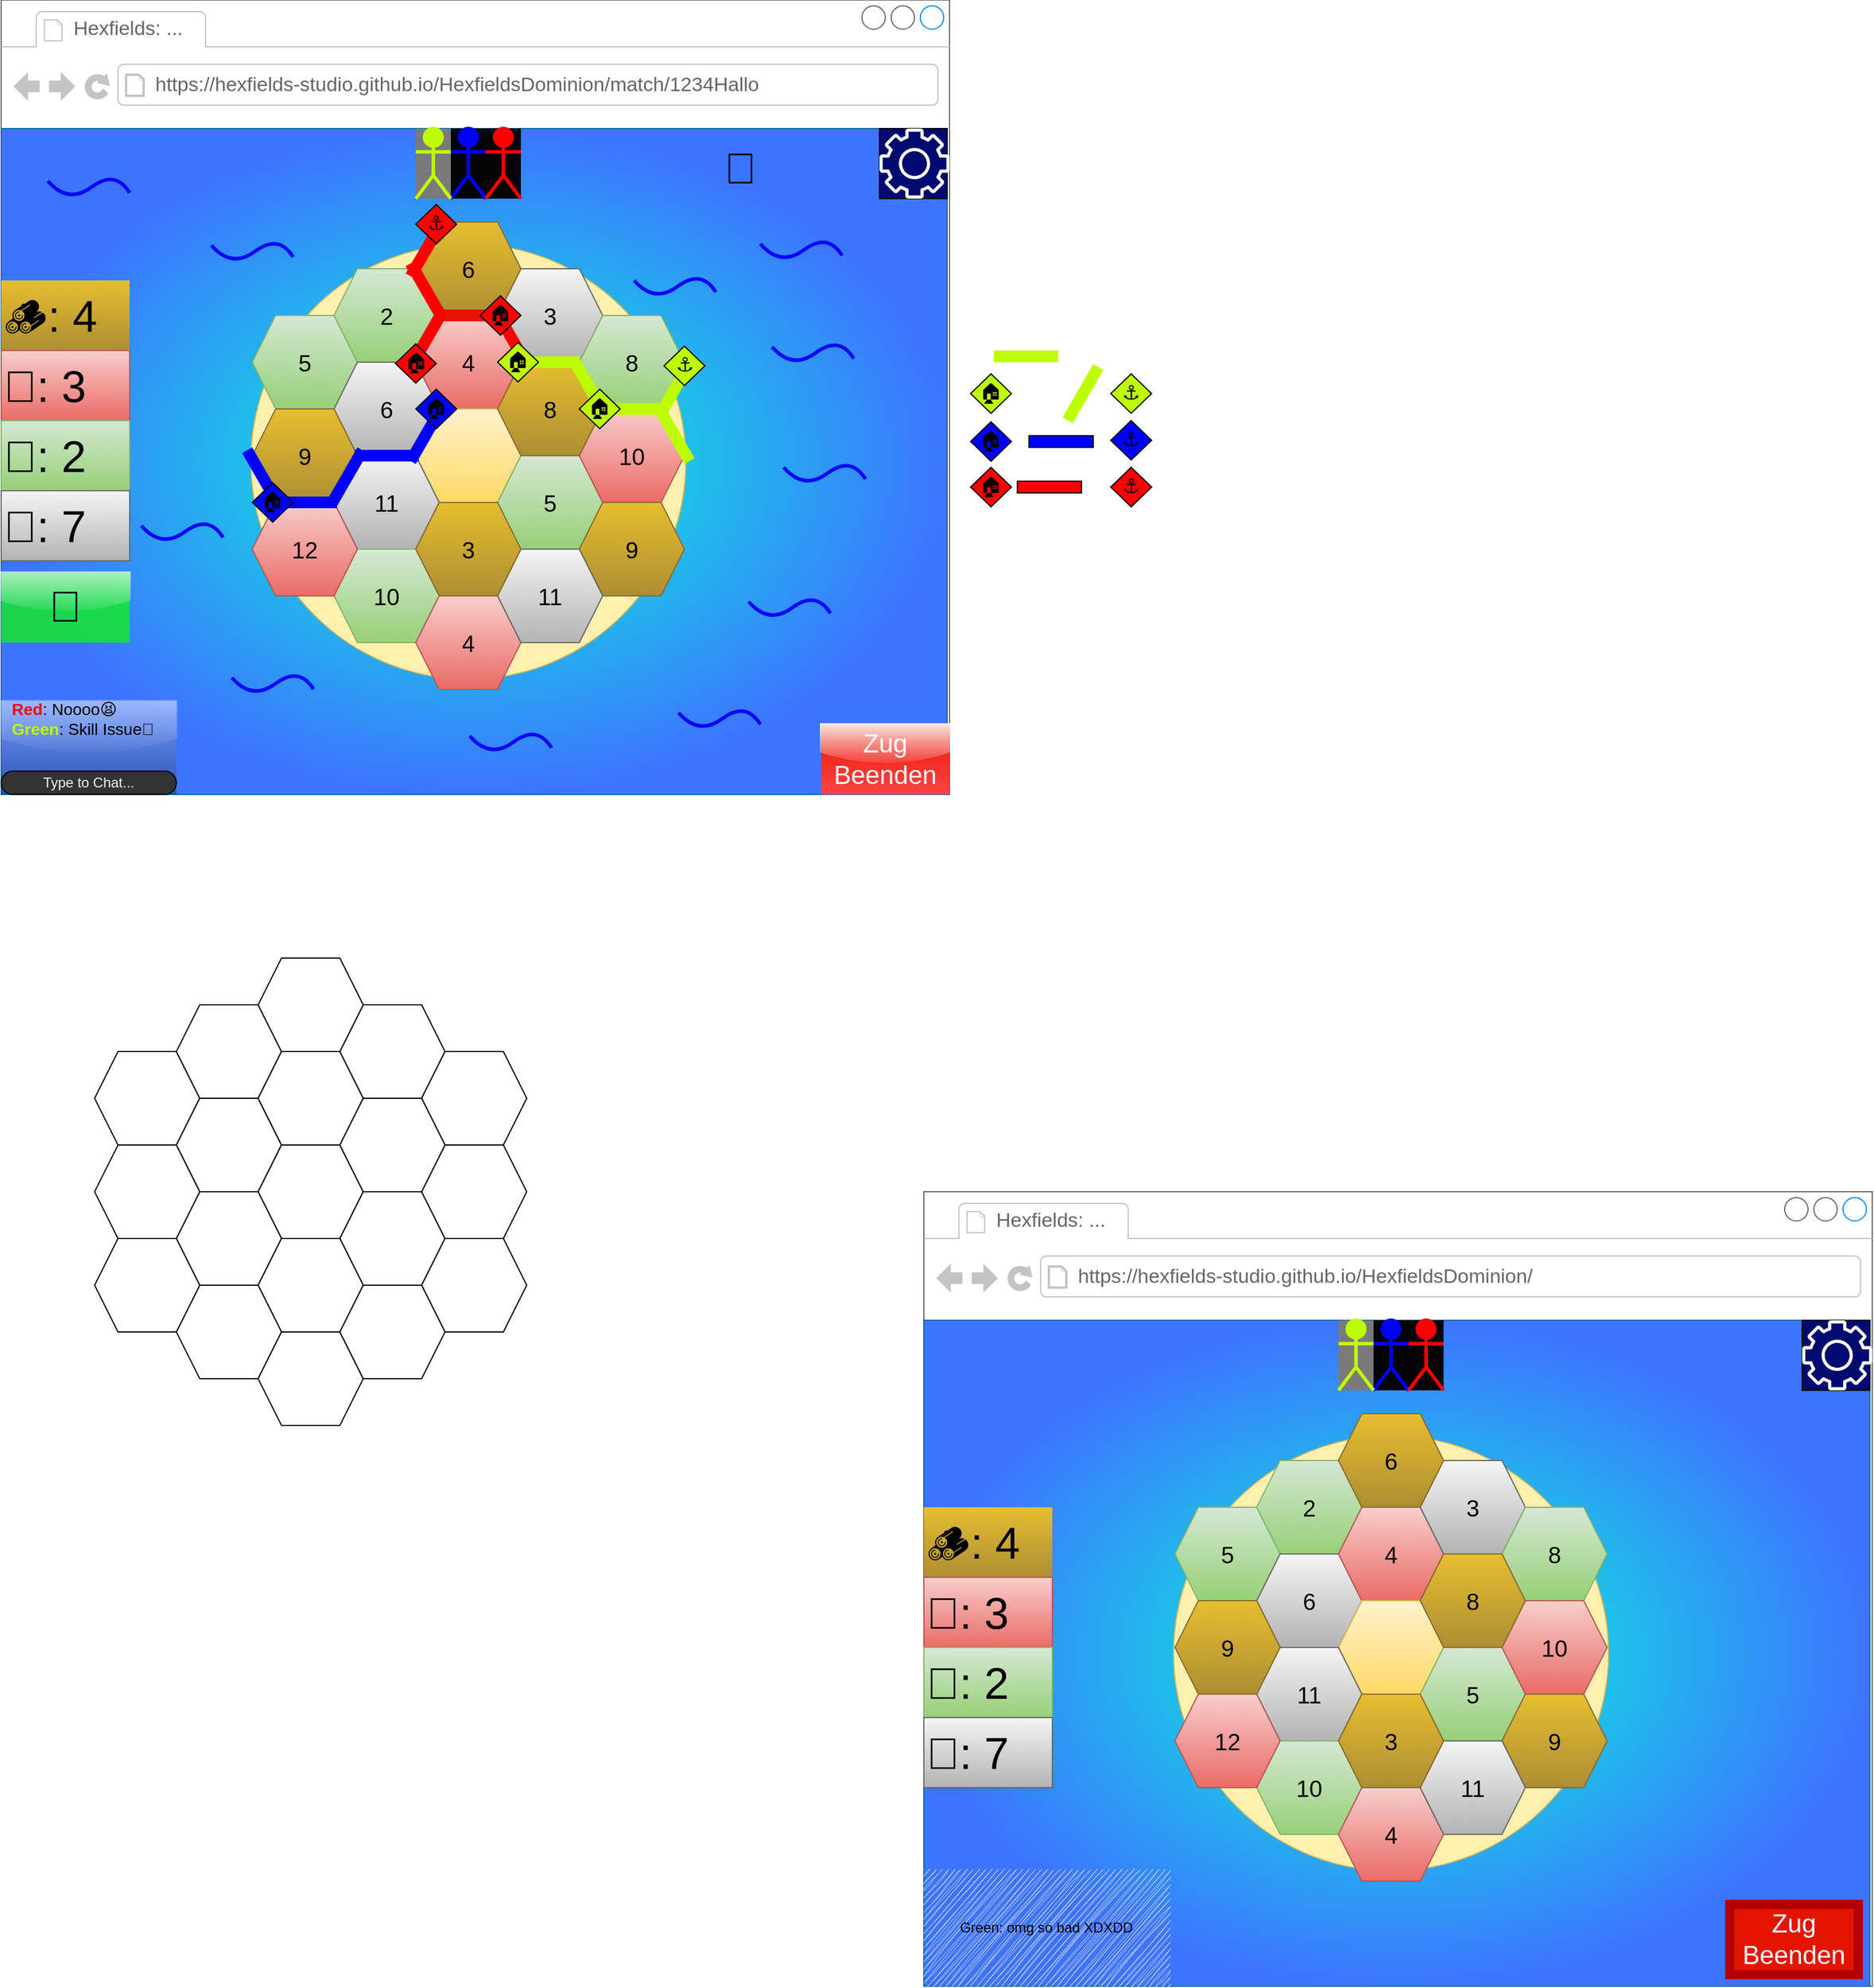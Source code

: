 <mxfile version="28.2.7">
  <diagram name="Page-1" id="2cc2dc42-3aac-f2a9-1cec-7a8b7cbee084">
    <mxGraphModel dx="1151" dy="648" grid="1" gridSize="10" guides="1" tooltips="1" connect="1" arrows="1" fold="1" page="1" pageScale="1" pageWidth="1100" pageHeight="850" background="none" math="0" shadow="0">
      <root>
        <mxCell id="0" />
        <mxCell id="1" parent="0" />
        <mxCell id="7026571954dc6520-1" value="" style="strokeWidth=1;shadow=0;dashed=0;align=center;html=1;shape=mxgraph.mockup.containers.browserWindow;rSize=0;strokeColor=none;mainText=,;recursiveResize=0;rounded=0;labelBackgroundColor=none;fontFamily=Verdana;fontSize=12;strokeColor2=none;gradientColor=default;fillColor=default;gradientDirection=east;" parent="1" vertex="1">
          <mxGeometry x="50" y="30" width="812" height="680" as="geometry" />
        </mxCell>
        <mxCell id="c4qaGD6QcBIjzQkvTdub-43" value="" style="rounded=0;whiteSpace=wrap;html=1;fillColor=#05FFD9;fontColor=#ffffff;strokeColor=#006EAF;gradientColor=#3D74FF;gradientDirection=radial;" vertex="1" parent="7026571954dc6520-1">
          <mxGeometry y="110" width="810" height="570" as="geometry" />
        </mxCell>
        <mxCell id="c4qaGD6QcBIjzQkvTdub-48" value="" style="ellipse;whiteSpace=wrap;html=1;aspect=fixed;fillColor=#FFF0AF;gradientColor=none;strokeColor=#d6b656;gradientDirection=radial;" vertex="1" parent="7026571954dc6520-1">
          <mxGeometry x="213.75" y="208.75" width="372.5" height="372.5" as="geometry" />
        </mxCell>
        <mxCell id="7026571954dc6520-2" value="Hexfields: ..." style="strokeWidth=1;shadow=0;dashed=0;align=center;html=1;shape=mxgraph.mockup.containers.anchor;fontSize=17;fontColor=#666666;align=left;" parent="7026571954dc6520-1" vertex="1">
          <mxGeometry x="60" y="12" width="110" height="26" as="geometry" />
        </mxCell>
        <mxCell id="7026571954dc6520-3" value="https://hexfields-studio.github.io/HexfieldsDominion/match/1234Hallo" style="strokeWidth=1;shadow=0;dashed=0;align=center;html=1;shape=mxgraph.mockup.containers.anchor;rSize=0;fontSize=17;fontColor=#666666;align=left;" parent="7026571954dc6520-1" vertex="1">
          <mxGeometry x="130" y="60" width="250" height="26" as="geometry" />
        </mxCell>
        <mxCell id="c4qaGD6QcBIjzQkvTdub-22" value="5" style="shape=hexagon;perimeter=hexagonPerimeter2;whiteSpace=wrap;html=1;fixedSize=1;size=20;fillColor=#d5e8d4;gradientColor=#97d077;strokeColor=#82b366;fontSize=20;" vertex="1" parent="7026571954dc6520-1">
          <mxGeometry x="215" y="270" width="90" height="80" as="geometry" />
        </mxCell>
        <mxCell id="c4qaGD6QcBIjzQkvTdub-23" value="2" style="shape=hexagon;perimeter=hexagonPerimeter2;whiteSpace=wrap;html=1;fixedSize=1;size=20;fillColor=#d5e8d4;strokeColor=#82b366;fontSize=20;gradientColor=#97d077;" vertex="1" parent="7026571954dc6520-1">
          <mxGeometry x="285" y="230" width="90" height="80" as="geometry" />
        </mxCell>
        <mxCell id="c4qaGD6QcBIjzQkvTdub-24" value="6" style="shape=hexagon;perimeter=hexagonPerimeter2;whiteSpace=wrap;html=1;fixedSize=1;size=20;fillColor=#f5f5f5;strokeColor=#666666;gradientColor=#b3b3b3;fontSize=20;" vertex="1" parent="7026571954dc6520-1">
          <mxGeometry x="285" y="310" width="90" height="80" as="geometry" />
        </mxCell>
        <mxCell id="c4qaGD6QcBIjzQkvTdub-25" value="4" style="shape=hexagon;perimeter=hexagonPerimeter2;whiteSpace=wrap;html=1;fixedSize=1;size=20;fillColor=#f8cecc;gradientColor=#ea6b66;strokeColor=#b85450;fontSize=20;" vertex="1" parent="7026571954dc6520-1">
          <mxGeometry x="355" y="270" width="90" height="80" as="geometry" />
        </mxCell>
        <mxCell id="c4qaGD6QcBIjzQkvTdub-26" value="" style="shape=hexagon;perimeter=hexagonPerimeter2;whiteSpace=wrap;html=1;fixedSize=1;size=20;fillColor=#fff2cc;strokeColor=#d6b656;gradientColor=#ffd966;fontSize=20;" vertex="1" parent="7026571954dc6520-1">
          <mxGeometry x="355" y="350" width="90" height="80" as="geometry" />
        </mxCell>
        <mxCell id="c4qaGD6QcBIjzQkvTdub-27" value="11" style="shape=hexagon;perimeter=hexagonPerimeter2;whiteSpace=wrap;html=1;fixedSize=1;size=20;fillColor=#f5f5f5;strokeColor=#666666;gradientColor=#b3b3b3;fontSize=20;" vertex="1" parent="7026571954dc6520-1">
          <mxGeometry x="285" y="390" width="90" height="80" as="geometry" />
        </mxCell>
        <mxCell id="c4qaGD6QcBIjzQkvTdub-29" value="3" style="shape=hexagon;perimeter=hexagonPerimeter2;whiteSpace=wrap;html=1;fixedSize=1;size=20;fillColor=#f5f5f5;strokeColor=#666666;gradientColor=#b3b3b3;fontSize=20;" vertex="1" parent="7026571954dc6520-1">
          <mxGeometry x="425" y="230" width="90" height="80" as="geometry" />
        </mxCell>
        <mxCell id="c4qaGD6QcBIjzQkvTdub-31" value="8" style="shape=hexagon;perimeter=hexagonPerimeter2;whiteSpace=wrap;html=1;fixedSize=1;size=20;fillColor=#d5e8d4;gradientColor=#97d077;strokeColor=#82b366;fontSize=20;" vertex="1" parent="7026571954dc6520-1">
          <mxGeometry x="495" y="270" width="90" height="80" as="geometry" />
        </mxCell>
        <mxCell id="c4qaGD6QcBIjzQkvTdub-32" value="5" style="shape=hexagon;perimeter=hexagonPerimeter2;whiteSpace=wrap;html=1;fixedSize=1;size=20;fillColor=#d5e8d4;gradientColor=#97d077;strokeColor=#82b366;fontSize=20;" vertex="1" parent="7026571954dc6520-1">
          <mxGeometry x="425" y="390" width="90" height="80" as="geometry" />
        </mxCell>
        <mxCell id="c4qaGD6QcBIjzQkvTdub-34" value="10" style="shape=hexagon;perimeter=hexagonPerimeter2;whiteSpace=wrap;html=1;fixedSize=1;size=20;fillColor=#f8cecc;gradientColor=#ea6b66;strokeColor=#b85450;fontSize=20;" vertex="1" parent="7026571954dc6520-1">
          <mxGeometry x="495" y="350" width="90" height="80" as="geometry" />
        </mxCell>
        <mxCell id="c4qaGD6QcBIjzQkvTdub-36" value="9" style="shape=hexagon;perimeter=hexagonPerimeter2;whiteSpace=wrap;html=1;fixedSize=1;size=20;fillColor=#E6BE30;strokeColor=#876831;gradientColor=#AD8E33;fontSize=20;" vertex="1" parent="7026571954dc6520-1">
          <mxGeometry x="495" y="430" width="90" height="80" as="geometry" />
        </mxCell>
        <mxCell id="c4qaGD6QcBIjzQkvTdub-37" value="10" style="shape=hexagon;perimeter=hexagonPerimeter2;whiteSpace=wrap;html=1;fixedSize=1;size=20;fillColor=#d5e8d4;gradientColor=#97d077;strokeColor=#82b366;fontSize=20;" vertex="1" parent="7026571954dc6520-1">
          <mxGeometry x="285" y="470" width="90" height="80" as="geometry" />
        </mxCell>
        <mxCell id="c4qaGD6QcBIjzQkvTdub-38" value="12" style="shape=hexagon;perimeter=hexagonPerimeter2;whiteSpace=wrap;html=1;fixedSize=1;size=20;fillColor=#f8cecc;gradientColor=#ea6b66;strokeColor=#b85450;fontSize=20;" vertex="1" parent="7026571954dc6520-1">
          <mxGeometry x="215" y="430" width="90" height="80" as="geometry" />
        </mxCell>
        <mxCell id="c4qaGD6QcBIjzQkvTdub-39" value="4" style="shape=hexagon;perimeter=hexagonPerimeter2;whiteSpace=wrap;html=1;fixedSize=1;size=20;fillColor=#f8cecc;gradientColor=#ea6b66;strokeColor=#b85450;fontSize=20;" vertex="1" parent="7026571954dc6520-1">
          <mxGeometry x="355" y="510" width="90" height="80" as="geometry" />
        </mxCell>
        <mxCell id="c4qaGD6QcBIjzQkvTdub-40" value="11" style="shape=hexagon;perimeter=hexagonPerimeter2;whiteSpace=wrap;html=1;fixedSize=1;size=20;fillColor=#f5f5f5;strokeColor=#666666;gradientColor=#b3b3b3;fontSize=20;" vertex="1" parent="7026571954dc6520-1">
          <mxGeometry x="425" y="470" width="90" height="80" as="geometry" />
        </mxCell>
        <mxCell id="c4qaGD6QcBIjzQkvTdub-44" value="6" style="shape=hexagon;perimeter=hexagonPerimeter2;whiteSpace=wrap;html=1;fixedSize=1;size=20;fillColor=#E6BE30;strokeColor=#876831;gradientColor=#AD8E33;fontSize=20;" vertex="1" parent="7026571954dc6520-1">
          <mxGeometry x="355" y="190" width="90" height="80" as="geometry" />
        </mxCell>
        <mxCell id="c4qaGD6QcBIjzQkvTdub-46" value="8" style="shape=hexagon;perimeter=hexagonPerimeter2;whiteSpace=wrap;html=1;fixedSize=1;size=20;fillColor=#E6BE30;strokeColor=#876831;gradientColor=#AD8E33;fontSize=20;" vertex="1" parent="7026571954dc6520-1">
          <mxGeometry x="425" y="310" width="90" height="80" as="geometry" />
        </mxCell>
        <mxCell id="c4qaGD6QcBIjzQkvTdub-45" value="3" style="shape=hexagon;perimeter=hexagonPerimeter2;whiteSpace=wrap;html=1;fixedSize=1;size=20;fillColor=#E6BE30;strokeColor=#876831;gradientColor=#AD8E33;fontSize=20;" vertex="1" parent="7026571954dc6520-1">
          <mxGeometry x="355" y="430" width="90" height="80" as="geometry" />
        </mxCell>
        <mxCell id="c4qaGD6QcBIjzQkvTdub-47" value="9" style="shape=hexagon;perimeter=hexagonPerimeter2;whiteSpace=wrap;html=1;fixedSize=1;size=20;fillColor=#E6BE30;strokeColor=#876831;gradientColor=#AD8E33;fontSize=20;" vertex="1" parent="7026571954dc6520-1">
          <mxGeometry x="215" y="350" width="90" height="80" as="geometry" />
        </mxCell>
        <mxCell id="c4qaGD6QcBIjzQkvTdub-51" value="" style="rounded=0;whiteSpace=wrap;html=1;fillColor=#000970;" vertex="1" parent="7026571954dc6520-1">
          <mxGeometry x="752" y="110" width="58" height="60" as="geometry" />
        </mxCell>
        <mxCell id="c4qaGD6QcBIjzQkvTdub-49" value="" style="outlineConnect=0;dashed=0;verticalLabelPosition=bottom;verticalAlign=top;align=center;html=1;fontSize=12;fontStyle=0;aspect=fixed;pointerEvents=1;shape=mxgraph.aws4.gear;fillColor=#FFFFFF;gradientColor=none;strokeColor=#666666;shadow=0;" vertex="1" parent="7026571954dc6520-1">
          <mxGeometry x="752" y="110" width="60" height="60" as="geometry" />
        </mxCell>
        <mxCell id="c4qaGD6QcBIjzQkvTdub-55" value="" style="rounded=0;whiteSpace=wrap;html=1;shadow=0;glass=1;opacity=30;strokeColor=none;fillColor=default;gradientColor=default;" vertex="1" parent="7026571954dc6520-1">
          <mxGeometry y="600" width="150" height="80" as="geometry" />
        </mxCell>
        <mxCell id="c4qaGD6QcBIjzQkvTdub-57" value="&lt;div style=&quot;line-height: 100%;&quot;&gt;&lt;div align=&quot;left&quot;&gt;&lt;font style=&quot;line-height: 100%;&quot;&gt;🪵: 4&lt;/font&gt;&lt;/div&gt;&lt;/div&gt;" style="rounded=0;whiteSpace=wrap;html=1;align=left;fillColor=#E6BE30;gradientColor=#AD8E33;strokeColor=none;fontSize=38;" vertex="1" parent="7026571954dc6520-1">
          <mxGeometry y="240" width="110" height="60" as="geometry" />
        </mxCell>
        <mxCell id="c4qaGD6QcBIjzQkvTdub-58" value="&lt;div style=&quot;line-height: 100%;&quot;&gt;&lt;div align=&quot;left&quot;&gt;&lt;font style=&quot;line-height: 100%;&quot;&gt;🧱: 3&lt;/font&gt;&lt;/div&gt;&lt;/div&gt;" style="rounded=0;whiteSpace=wrap;html=1;align=left;fillColor=#f8cecc;gradientColor=#ea6b66;strokeColor=#b85450;fontSize=38;" vertex="1" parent="7026571954dc6520-1">
          <mxGeometry y="300" width="110" height="60" as="geometry" />
        </mxCell>
        <mxCell id="c4qaGD6QcBIjzQkvTdub-59" value="&lt;div style=&quot;line-height: 100%;&quot;&gt;&lt;div align=&quot;left&quot;&gt;&lt;font style=&quot;line-height: 100%;&quot;&gt;🍞: 2&lt;/font&gt;&lt;/div&gt;&lt;/div&gt;" style="rounded=0;whiteSpace=wrap;html=1;align=left;fillColor=#d5e8d4;gradientColor=#97d077;strokeColor=#82b366;fontSize=38;" vertex="1" parent="7026571954dc6520-1">
          <mxGeometry y="360" width="110" height="60" as="geometry" />
        </mxCell>
        <mxCell id="c4qaGD6QcBIjzQkvTdub-90" value="&lt;div style=&quot;line-height: 100%;&quot;&gt;&lt;div align=&quot;left&quot;&gt;&lt;font style=&quot;line-height: 100%;&quot;&gt;🐑: 7&lt;/font&gt;&lt;/div&gt;&lt;/div&gt;" style="rounded=0;whiteSpace=wrap;html=1;align=left;fillColor=#f5f5f5;gradientColor=#b3b3b3;strokeColor=#666666;fontSize=38;" vertex="1" parent="7026571954dc6520-1">
          <mxGeometry y="420" width="110" height="60" as="geometry" />
        </mxCell>
        <mxCell id="c4qaGD6QcBIjzQkvTdub-100" value="" style="rounded=0;whiteSpace=wrap;html=1;fillColor=#7A7A7A;gradientColor=none;strokeColor=none;gradientDirection=radial;" vertex="1" parent="7026571954dc6520-1">
          <mxGeometry x="355" y="110" width="30" height="60" as="geometry" />
        </mxCell>
        <mxCell id="c4qaGD6QcBIjzQkvTdub-102" value="" style="rounded=0;whiteSpace=wrap;html=1;fillColor=#050505;gradientColor=none;strokeColor=none;" vertex="1" parent="7026571954dc6520-1">
          <mxGeometry x="385" y="110" width="30" height="60" as="geometry" />
        </mxCell>
        <mxCell id="c4qaGD6QcBIjzQkvTdub-103" value="" style="shape=umlActor;verticalLabelPosition=bottom;verticalAlign=top;html=1;outlineConnect=0;strokeColor=light-dark(#0000FF,#313131);fillColor=#0000FF;strokeWidth=3;" vertex="1" parent="7026571954dc6520-1">
          <mxGeometry x="385" y="110" width="30" height="60" as="geometry" />
        </mxCell>
        <mxCell id="c4qaGD6QcBIjzQkvTdub-104" value="" style="rounded=0;whiteSpace=wrap;html=1;fillColor=#050505;gradientColor=none;strokeColor=none;strokeWidth=1;" vertex="1" parent="7026571954dc6520-1">
          <mxGeometry x="415" y="110" width="30" height="60" as="geometry" />
        </mxCell>
        <mxCell id="c4qaGD6QcBIjzQkvTdub-105" value="" style="shape=umlActor;verticalLabelPosition=bottom;verticalAlign=top;html=1;outlineConnect=0;fillColor=light-dark(#FD0000,#198CC4);strokeColor=#FD0000;fontColor=#ffffff;strokeWidth=3;" vertex="1" parent="7026571954dc6520-1">
          <mxGeometry x="415" y="110" width="30" height="60" as="geometry" />
        </mxCell>
        <mxCell id="c4qaGD6QcBIjzQkvTdub-101" value="" style="shape=umlActor;verticalLabelPosition=bottom;verticalAlign=top;html=1;outlineConnect=0;fillColor=light-dark(#befd00, #198cc4);strokeColor=#BEFD00;fontColor=#ffffff;strokeWidth=3;" vertex="1" parent="7026571954dc6520-1">
          <mxGeometry x="355" y="110" width="30" height="60" as="geometry" />
        </mxCell>
        <mxCell id="c4qaGD6QcBIjzQkvTdub-107" value="&lt;font style=&quot;font-size: 22px;&quot;&gt;Zug Beenden&lt;/font&gt;" style="rounded=0;whiteSpace=wrap;html=1;fillColor=#e51400;fontColor=#ffffff;strokeColor=none;strokeWidth=2;glass=1;shadow=0;arcSize=0;gradientColor=#FF4444;" vertex="1" parent="7026571954dc6520-1">
          <mxGeometry x="702" y="620" width="110" height="60" as="geometry" />
        </mxCell>
        <mxCell id="c4qaGD6QcBIjzQkvTdub-162" value="" style="rounded=0;whiteSpace=wrap;html=1;fillColor=#BEFD00;strokeColor=none;" vertex="1" parent="7026571954dc6520-1">
          <mxGeometry x="512.5" y="345.01" width="55" height="10" as="geometry" />
        </mxCell>
        <mxCell id="c4qaGD6QcBIjzQkvTdub-166" value="" style="rounded=0;whiteSpace=wrap;html=1;fillColor=#BEFD00;strokeColor=none;rotation=-60;" vertex="1" parent="7026571954dc6520-1">
          <mxGeometry x="550.63" y="327.96" width="52.5" height="10" as="geometry" />
        </mxCell>
        <mxCell id="c4qaGD6QcBIjzQkvTdub-161" value="&lt;font style=&quot;font-size: 17px;&quot;&gt;⚓&lt;/font&gt;" style="rhombus;whiteSpace=wrap;html=1;fillColor=#BEFD00;" vertex="1" parent="7026571954dc6520-1">
          <mxGeometry x="567.5" y="296.25" width="35" height="33.75" as="geometry" />
        </mxCell>
        <mxCell id="c4qaGD6QcBIjzQkvTdub-168" value="" style="rounded=0;whiteSpace=wrap;html=1;fillColor=#BEFD00;strokeColor=none;rotation=-120;" vertex="1" parent="7026571954dc6520-1">
          <mxGeometry x="477.495" y="326.883" width="52.5" height="10" as="geometry" />
        </mxCell>
        <mxCell id="c4qaGD6QcBIjzQkvTdub-159" value="&lt;font style=&quot;font-size: 17px;&quot;&gt;🏠&lt;/font&gt;" style="rhombus;whiteSpace=wrap;html=1;strokeColor=default;fillColor=#BEFD00;" vertex="1" parent="7026571954dc6520-1">
          <mxGeometry x="495" y="333.14" width="35" height="33.75" as="geometry" />
        </mxCell>
        <mxCell id="c4qaGD6QcBIjzQkvTdub-169" value="" style="rounded=0;whiteSpace=wrap;html=1;fillColor=#BEFD00;strokeColor=none;" vertex="1" parent="7026571954dc6520-1">
          <mxGeometry x="440" y="305.01" width="55" height="10" as="geometry" />
        </mxCell>
        <mxCell id="c4qaGD6QcBIjzQkvTdub-171" value="" style="rounded=0;whiteSpace=wrap;html=1;fillColor=#BEFD00;strokeColor=none;rotation=-120;" vertex="1" parent="7026571954dc6520-1">
          <mxGeometry x="549.995" y="366.893" width="52.5" height="10" as="geometry" />
        </mxCell>
        <mxCell id="c4qaGD6QcBIjzQkvTdub-175" value="" style="rounded=0;whiteSpace=wrap;html=1;fillColor=#FF0000;strokeColor=none;rotation=-120;" vertex="1" parent="7026571954dc6520-1">
          <mxGeometry x="409.995" y="283.133" width="52.5" height="10" as="geometry" />
        </mxCell>
        <mxCell id="c4qaGD6QcBIjzQkvTdub-160" value="&lt;font style=&quot;font-size: 17px;&quot;&gt;🏠&lt;/font&gt;" style="rhombus;whiteSpace=wrap;html=1;strokeColor=default;fillColor=#BEFD00;" vertex="1" parent="7026571954dc6520-1">
          <mxGeometry x="425" y="293.13" width="35" height="33.75" as="geometry" />
        </mxCell>
        <mxCell id="c4qaGD6QcBIjzQkvTdub-176" value="" style="rounded=0;whiteSpace=wrap;html=1;fillColor=#e51400;strokeColor=none;fontColor=#ffffff;" vertex="1" parent="7026571954dc6520-1">
          <mxGeometry x="375" y="265" width="60" height="10" as="geometry" />
        </mxCell>
        <mxCell id="c4qaGD6QcBIjzQkvTdub-174" value="&lt;font style=&quot;font-size: 17px;&quot;&gt;🏠&lt;/font&gt;" style="rhombus;whiteSpace=wrap;html=1;fillColor=#FF0000;" vertex="1" parent="7026571954dc6520-1">
          <mxGeometry x="410" y="253.12" width="35" height="33.75" as="geometry" />
        </mxCell>
        <mxCell id="c4qaGD6QcBIjzQkvTdub-177" value="" style="rounded=0;whiteSpace=wrap;html=1;fillColor=#FF0000;strokeColor=none;rotation=-120;" vertex="1" parent="7026571954dc6520-1">
          <mxGeometry x="337.495" y="243.123" width="52.5" height="10" as="geometry" />
        </mxCell>
        <mxCell id="c4qaGD6QcBIjzQkvTdub-179" value="" style="rounded=0;whiteSpace=wrap;html=1;fillColor=#FF0000;strokeColor=none;rotation=-60;" vertex="1" parent="7026571954dc6520-1">
          <mxGeometry x="337.495" y="208.753" width="52.5" height="10" as="geometry" />
        </mxCell>
        <mxCell id="c4qaGD6QcBIjzQkvTdub-180" value="&lt;font style=&quot;font-size: 17px;&quot;&gt;⚓&lt;/font&gt;" style="rhombus;whiteSpace=wrap;html=1;fillColor=#FF0000;" vertex="1" parent="7026571954dc6520-1">
          <mxGeometry x="355" y="175" width="35" height="33.75" as="geometry" />
        </mxCell>
        <mxCell id="c4qaGD6QcBIjzQkvTdub-181" value="" style="rounded=0;whiteSpace=wrap;html=1;fillColor=#0000FF;strokeColor=none;" vertex="1" parent="7026571954dc6520-1">
          <mxGeometry x="302.5" y="385" width="55" height="10" as="geometry" />
        </mxCell>
        <mxCell id="c4qaGD6QcBIjzQkvTdub-182" value="" style="rounded=0;whiteSpace=wrap;html=1;fillColor=#0000FF;strokeColor=none;rotation=-60;" vertex="1" parent="7026571954dc6520-1">
          <mxGeometry x="337.495" y="366.883" width="52.5" height="10" as="geometry" />
        </mxCell>
        <mxCell id="c4qaGD6QcBIjzQkvTdub-173" value="&lt;font style=&quot;font-size: 17px;&quot;&gt;🏠&lt;/font&gt;" style="rhombus;whiteSpace=wrap;html=1;gradientColor=none;fillColor=#0000FF;" vertex="1" parent="7026571954dc6520-1">
          <mxGeometry x="355" y="333.13" width="35" height="33.75" as="geometry" />
        </mxCell>
        <mxCell id="c4qaGD6QcBIjzQkvTdub-185" value="" style="rounded=0;whiteSpace=wrap;html=1;fillColor=#0000FF;strokeColor=none;rotation=-60;" vertex="1" parent="7026571954dc6520-1">
          <mxGeometry x="269.995" y="403.123" width="52.5" height="10" as="geometry" />
        </mxCell>
        <mxCell id="c4qaGD6QcBIjzQkvTdub-186" value="" style="rounded=0;whiteSpace=wrap;html=1;fillColor=#0000FF;strokeColor=none;" vertex="1" parent="7026571954dc6520-1">
          <mxGeometry x="232.5" y="425" width="55" height="10" as="geometry" />
        </mxCell>
        <mxCell id="c4qaGD6QcBIjzQkvTdub-187" value="" style="rounded=0;whiteSpace=wrap;html=1;fillColor=#FF0000;strokeColor=none;rotation=-60;" vertex="1" parent="7026571954dc6520-1">
          <mxGeometry x="337.495" y="286.253" width="52.5" height="10" as="geometry" />
        </mxCell>
        <mxCell id="c4qaGD6QcBIjzQkvTdub-188" value="" style="rounded=0;whiteSpace=wrap;html=1;fillColor=#0000FF;strokeColor=none;rotation=-120;" vertex="1" parent="7026571954dc6520-1">
          <mxGeometry x="197.49" y="403.12" width="52.5" height="10" as="geometry" />
        </mxCell>
        <mxCell id="c4qaGD6QcBIjzQkvTdub-172" value="&lt;font style=&quot;font-size: 17px;&quot;&gt;🏠&lt;/font&gt;" style="rhombus;whiteSpace=wrap;html=1;gradientColor=none;fillColor=#0000FF;" vertex="1" parent="7026571954dc6520-1">
          <mxGeometry x="215" y="413.12" width="35" height="33.75" as="geometry" />
        </mxCell>
        <mxCell id="c4qaGD6QcBIjzQkvTdub-191" value="&lt;span style=&quot;color: rgb(240, 240, 240);&quot;&gt;Type to Chat...&lt;/span&gt;" style="rounded=1;whiteSpace=wrap;html=1;fillColor=#333333;arcSize=50;glass=0;" vertex="1" parent="7026571954dc6520-1">
          <mxGeometry y="660" width="150" height="20" as="geometry" />
        </mxCell>
        <mxCell id="c4qaGD6QcBIjzQkvTdub-192" value="&lt;div align=&quot;left&quot;&gt;&lt;font style=&quot;font-size: 14px;&quot;&gt;&lt;span style=&quot;color: rgb(255, 0, 0);&quot;&gt;&lt;b&gt;Red&lt;/b&gt;&lt;/span&gt;: Noooo😫&lt;br&gt;&lt;/font&gt;&lt;/div&gt;&lt;font style=&quot;font-size: 14px;&quot;&gt;&lt;span style=&quot;color: rgb(190, 253, 0);&quot;&gt;&lt;b&gt;Green&lt;/b&gt;&lt;/span&gt;: Skill Issue😤&lt;/font&gt;" style="text;html=1;whiteSpace=wrap;strokeColor=none;fillColor=none;align=center;verticalAlign=middle;rounded=0;" vertex="1" parent="7026571954dc6520-1">
          <mxGeometry y="600" width="140" height="30" as="geometry" />
        </mxCell>
        <mxCell id="c4qaGD6QcBIjzQkvTdub-178" value="&lt;font style=&quot;font-size: 17px;&quot;&gt;🏠&lt;/font&gt;" style="rhombus;whiteSpace=wrap;html=1;fillColor=#FF0000;" vertex="1" parent="7026571954dc6520-1">
          <mxGeometry x="337.5" y="294.21" width="35" height="33.75" as="geometry" />
        </mxCell>
        <mxCell id="c4qaGD6QcBIjzQkvTdub-193" value="&lt;font style=&quot;font-size: 37px;&quot;&gt;🏦&lt;/font&gt;" style="rounded=0;whiteSpace=wrap;html=1;fillColor=#0CFF00;strokeColor=none;gradientColor=none;glass=1;opacity=70;" vertex="1" parent="7026571954dc6520-1">
          <mxGeometry y="490" width="110" height="60" as="geometry" />
        </mxCell>
        <mxCell id="c4qaGD6QcBIjzQkvTdub-199" value="" style="curved=1;endArrow=none;html=1;rounded=0;endFill=0;strokeColor=#0004FF;strokeWidth=3;startSize=6;shadow=0;flowAnimation=0;" edge="1" parent="7026571954dc6520-1">
          <mxGeometry width="50" height="50" relative="1" as="geometry">
            <mxPoint x="650" y="208.75" as="sourcePoint" />
            <mxPoint x="720" y="218.75" as="targetPoint" />
            <Array as="points">
              <mxPoint x="667.5" y="228.75" />
              <mxPoint x="707.5" y="198.75" />
            </Array>
          </mxGeometry>
        </mxCell>
        <mxCell id="c4qaGD6QcBIjzQkvTdub-197" value="" style="curved=1;endArrow=none;html=1;rounded=0;endFill=0;strokeColor=#0004FF;strokeWidth=3;startSize=6;shadow=0;flowAnimation=0;" edge="1" parent="7026571954dc6520-1">
          <mxGeometry width="50" height="50" relative="1" as="geometry">
            <mxPoint x="541.88" y="240" as="sourcePoint" />
            <mxPoint x="611.88" y="250" as="targetPoint" />
            <Array as="points">
              <mxPoint x="559.38" y="260" />
              <mxPoint x="599.38" y="230" />
            </Array>
          </mxGeometry>
        </mxCell>
        <mxCell id="c4qaGD6QcBIjzQkvTdub-198" value="" style="curved=1;endArrow=none;html=1;rounded=0;endFill=0;strokeColor=#0004FF;strokeWidth=3;startSize=6;shadow=0;flowAnimation=0;" edge="1" parent="7026571954dc6520-1">
          <mxGeometry width="50" height="50" relative="1" as="geometry">
            <mxPoint x="660" y="296.87" as="sourcePoint" />
            <mxPoint x="730" y="306.87" as="targetPoint" />
            <Array as="points">
              <mxPoint x="677.5" y="316.87" />
              <mxPoint x="717.5" y="286.87" />
            </Array>
          </mxGeometry>
        </mxCell>
        <mxCell id="c4qaGD6QcBIjzQkvTdub-200" value="" style="curved=1;endArrow=none;html=1;rounded=0;endFill=0;strokeColor=#0004FF;strokeWidth=3;startSize=6;shadow=0;flowAnimation=0;" edge="1" parent="7026571954dc6520-1">
          <mxGeometry width="50" height="50" relative="1" as="geometry">
            <mxPoint x="670" y="400" as="sourcePoint" />
            <mxPoint x="740" y="410" as="targetPoint" />
            <Array as="points">
              <mxPoint x="687.5" y="420" />
              <mxPoint x="727.5" y="390" />
            </Array>
          </mxGeometry>
        </mxCell>
        <mxCell id="c4qaGD6QcBIjzQkvTdub-202" value="" style="curved=1;endArrow=none;html=1;rounded=0;endFill=0;strokeColor=#0004FF;strokeWidth=3;startSize=6;shadow=0;flowAnimation=0;" edge="1" parent="7026571954dc6520-1">
          <mxGeometry width="50" height="50" relative="1" as="geometry">
            <mxPoint x="640" y="515" as="sourcePoint" />
            <mxPoint x="710" y="525" as="targetPoint" />
            <Array as="points">
              <mxPoint x="657.5" y="535" />
              <mxPoint x="697.5" y="505" />
            </Array>
          </mxGeometry>
        </mxCell>
        <mxCell id="c4qaGD6QcBIjzQkvTdub-203" value="" style="curved=1;endArrow=none;html=1;rounded=0;endFill=0;strokeColor=#0004FF;strokeWidth=3;startSize=6;shadow=0;flowAnimation=0;" edge="1" parent="7026571954dc6520-1">
          <mxGeometry width="50" height="50" relative="1" as="geometry">
            <mxPoint x="580" y="610" as="sourcePoint" />
            <mxPoint x="650" y="620" as="targetPoint" />
            <Array as="points">
              <mxPoint x="597.5" y="630" />
              <mxPoint x="637.5" y="600" />
            </Array>
          </mxGeometry>
        </mxCell>
        <mxCell id="c4qaGD6QcBIjzQkvTdub-206" value="" style="curved=1;endArrow=none;html=1;rounded=0;endFill=0;strokeColor=#0004FF;strokeWidth=3;startSize=6;shadow=0;flowAnimation=0;" edge="1" parent="7026571954dc6520-1">
          <mxGeometry width="50" height="50" relative="1" as="geometry">
            <mxPoint x="120" y="450" as="sourcePoint" />
            <mxPoint x="190" y="460" as="targetPoint" />
            <Array as="points">
              <mxPoint x="137.5" y="470" />
              <mxPoint x="177.5" y="440" />
            </Array>
          </mxGeometry>
        </mxCell>
        <mxCell id="c4qaGD6QcBIjzQkvTdub-204" value="" style="curved=1;endArrow=none;html=1;rounded=0;endFill=0;strokeColor=#0004FF;strokeWidth=3;startSize=6;shadow=0;flowAnimation=0;" edge="1" parent="7026571954dc6520-1">
          <mxGeometry width="50" height="50" relative="1" as="geometry">
            <mxPoint x="401.25" y="630" as="sourcePoint" />
            <mxPoint x="471.25" y="640" as="targetPoint" />
            <Array as="points">
              <mxPoint x="418.75" y="650" />
              <mxPoint x="458.75" y="620" />
            </Array>
          </mxGeometry>
        </mxCell>
        <mxCell id="c4qaGD6QcBIjzQkvTdub-205" value="" style="curved=1;endArrow=none;html=1;rounded=0;endFill=0;strokeColor=#0004FF;strokeWidth=3;startSize=6;shadow=0;flowAnimation=0;" edge="1" parent="7026571954dc6520-1">
          <mxGeometry width="50" height="50" relative="1" as="geometry">
            <mxPoint x="197.49" y="580" as="sourcePoint" />
            <mxPoint x="267.49" y="590" as="targetPoint" />
            <Array as="points">
              <mxPoint x="214.99" y="600" />
              <mxPoint x="254.99" y="570" />
            </Array>
          </mxGeometry>
        </mxCell>
        <mxCell id="c4qaGD6QcBIjzQkvTdub-207" value="" style="curved=1;endArrow=none;html=1;rounded=0;endFill=0;strokeColor=#0004FF;strokeWidth=3;startSize=6;shadow=0;flowAnimation=0;" edge="1" parent="7026571954dc6520-1">
          <mxGeometry width="50" height="50" relative="1" as="geometry">
            <mxPoint x="180" y="210" as="sourcePoint" />
            <mxPoint x="250" y="220" as="targetPoint" />
            <Array as="points">
              <mxPoint x="197.5" y="230" />
              <mxPoint x="237.5" y="200" />
            </Array>
          </mxGeometry>
        </mxCell>
        <mxCell id="c4qaGD6QcBIjzQkvTdub-208" value="" style="curved=1;endArrow=none;html=1;rounded=0;endFill=0;strokeColor=#0004FF;strokeWidth=3;startSize=6;shadow=0;flowAnimation=0;" edge="1" parent="7026571954dc6520-1">
          <mxGeometry width="50" height="50" relative="1" as="geometry">
            <mxPoint x="40" y="155" as="sourcePoint" />
            <mxPoint x="110" y="165" as="targetPoint" />
            <Array as="points">
              <mxPoint x="57.5" y="175" />
              <mxPoint x="97.5" y="145" />
            </Array>
          </mxGeometry>
        </mxCell>
        <mxCell id="c4qaGD6QcBIjzQkvTdub-209" value="&lt;font style=&quot;font-size: 37px;&quot;&gt;🐙&lt;/font&gt;" style="text;html=1;whiteSpace=wrap;strokeColor=none;fillColor=none;align=center;verticalAlign=middle;rounded=0;" vertex="1" parent="7026571954dc6520-1">
          <mxGeometry x="603.13" y="130" width="60" height="30" as="geometry" />
        </mxCell>
        <mxCell id="c4qaGD6QcBIjzQkvTdub-2" value="" style="shape=hexagon;perimeter=hexagonPerimeter2;whiteSpace=wrap;html=1;fixedSize=1;size=20;" vertex="1" parent="1">
          <mxGeometry x="130" y="930" width="90" height="80" as="geometry" />
        </mxCell>
        <mxCell id="c4qaGD6QcBIjzQkvTdub-4" value="" style="shape=hexagon;perimeter=hexagonPerimeter2;whiteSpace=wrap;html=1;fixedSize=1;size=20;" vertex="1" parent="1">
          <mxGeometry x="200" y="890" width="90" height="80" as="geometry" />
        </mxCell>
        <mxCell id="c4qaGD6QcBIjzQkvTdub-5" value="" style="shape=hexagon;perimeter=hexagonPerimeter2;whiteSpace=wrap;html=1;fixedSize=1;size=20;" vertex="1" parent="1">
          <mxGeometry x="200" y="970" width="90" height="80" as="geometry" />
        </mxCell>
        <mxCell id="c4qaGD6QcBIjzQkvTdub-6" value="" style="shape=hexagon;perimeter=hexagonPerimeter2;whiteSpace=wrap;html=1;fixedSize=1;size=20;" vertex="1" parent="1">
          <mxGeometry x="270" y="930" width="90" height="80" as="geometry" />
        </mxCell>
        <mxCell id="c4qaGD6QcBIjzQkvTdub-7" value="" style="shape=hexagon;perimeter=hexagonPerimeter2;whiteSpace=wrap;html=1;fixedSize=1;size=20;" vertex="1" parent="1">
          <mxGeometry x="270" y="1010" width="90" height="80" as="geometry" />
        </mxCell>
        <mxCell id="c4qaGD6QcBIjzQkvTdub-8" value="" style="shape=hexagon;perimeter=hexagonPerimeter2;whiteSpace=wrap;html=1;fixedSize=1;size=20;" vertex="1" parent="1">
          <mxGeometry x="200" y="1050" width="90" height="80" as="geometry" />
        </mxCell>
        <mxCell id="c4qaGD6QcBIjzQkvTdub-9" value="" style="shape=hexagon;perimeter=hexagonPerimeter2;whiteSpace=wrap;html=1;fixedSize=1;size=20;" vertex="1" parent="1">
          <mxGeometry x="130" y="1010" width="90" height="80" as="geometry" />
        </mxCell>
        <mxCell id="c4qaGD6QcBIjzQkvTdub-10" value="" style="shape=hexagon;perimeter=hexagonPerimeter2;whiteSpace=wrap;html=1;fixedSize=1;size=20;" vertex="1" parent="1">
          <mxGeometry x="340" y="890" width="90" height="80" as="geometry" />
        </mxCell>
        <mxCell id="c4qaGD6QcBIjzQkvTdub-11" value="" style="shape=hexagon;perimeter=hexagonPerimeter2;whiteSpace=wrap;html=1;fixedSize=1;size=20;" vertex="1" parent="1">
          <mxGeometry x="270" y="850" width="90" height="80" as="geometry" />
        </mxCell>
        <mxCell id="c4qaGD6QcBIjzQkvTdub-12" value="" style="shape=hexagon;perimeter=hexagonPerimeter2;whiteSpace=wrap;html=1;fixedSize=1;size=20;" vertex="1" parent="1">
          <mxGeometry x="410" y="930" width="90" height="80" as="geometry" />
        </mxCell>
        <mxCell id="c4qaGD6QcBIjzQkvTdub-13" value="" style="shape=hexagon;perimeter=hexagonPerimeter2;whiteSpace=wrap;html=1;fixedSize=1;size=20;" vertex="1" parent="1">
          <mxGeometry x="340" y="1050" width="90" height="80" as="geometry" />
        </mxCell>
        <mxCell id="c4qaGD6QcBIjzQkvTdub-14" value="" style="shape=hexagon;perimeter=hexagonPerimeter2;whiteSpace=wrap;html=1;fixedSize=1;size=20;" vertex="1" parent="1">
          <mxGeometry x="270" y="1090" width="90" height="80" as="geometry" />
        </mxCell>
        <mxCell id="c4qaGD6QcBIjzQkvTdub-15" value="" style="shape=hexagon;perimeter=hexagonPerimeter2;whiteSpace=wrap;html=1;fixedSize=1;size=20;" vertex="1" parent="1">
          <mxGeometry x="410" y="1010" width="90" height="80" as="geometry" />
        </mxCell>
        <mxCell id="c4qaGD6QcBIjzQkvTdub-16" value="" style="shape=hexagon;perimeter=hexagonPerimeter2;whiteSpace=wrap;html=1;fixedSize=1;size=20;" vertex="1" parent="1">
          <mxGeometry x="340" y="970" width="90" height="80" as="geometry" />
        </mxCell>
        <mxCell id="c4qaGD6QcBIjzQkvTdub-17" value="" style="shape=hexagon;perimeter=hexagonPerimeter2;whiteSpace=wrap;html=1;fixedSize=1;size=20;" vertex="1" parent="1">
          <mxGeometry x="410" y="1090" width="90" height="80" as="geometry" />
        </mxCell>
        <mxCell id="c4qaGD6QcBIjzQkvTdub-18" value="" style="shape=hexagon;perimeter=hexagonPerimeter2;whiteSpace=wrap;html=1;fixedSize=1;size=20;" vertex="1" parent="1">
          <mxGeometry x="200" y="1130" width="90" height="80" as="geometry" />
        </mxCell>
        <mxCell id="c4qaGD6QcBIjzQkvTdub-19" value="" style="shape=hexagon;perimeter=hexagonPerimeter2;whiteSpace=wrap;html=1;fixedSize=1;size=20;" vertex="1" parent="1">
          <mxGeometry x="130" y="1090" width="90" height="80" as="geometry" />
        </mxCell>
        <mxCell id="c4qaGD6QcBIjzQkvTdub-20" value="" style="shape=hexagon;perimeter=hexagonPerimeter2;whiteSpace=wrap;html=1;fixedSize=1;size=20;" vertex="1" parent="1">
          <mxGeometry x="270" y="1170" width="90" height="80" as="geometry" />
        </mxCell>
        <mxCell id="c4qaGD6QcBIjzQkvTdub-21" value="" style="shape=hexagon;perimeter=hexagonPerimeter2;whiteSpace=wrap;html=1;fixedSize=1;size=20;" vertex="1" parent="1">
          <mxGeometry x="340" y="1130" width="90" height="80" as="geometry" />
        </mxCell>
        <mxCell id="c4qaGD6QcBIjzQkvTdub-109" value="" style="strokeWidth=1;shadow=0;dashed=0;align=center;html=1;shape=mxgraph.mockup.containers.browserWindow;rSize=0;strokeColor=none;mainText=,;recursiveResize=0;rounded=0;labelBackgroundColor=none;fontFamily=Verdana;fontSize=12;strokeColor2=none;gradientColor=default;fillColor=default;gradientDirection=east;" vertex="1" parent="1">
          <mxGeometry x="840" y="1050" width="812" height="680" as="geometry" />
        </mxCell>
        <mxCell id="c4qaGD6QcBIjzQkvTdub-110" value="" style="rounded=0;whiteSpace=wrap;html=1;fillColor=#05FFD9;fontColor=#ffffff;strokeColor=#006EAF;gradientColor=#3D74FF;gradientDirection=radial;" vertex="1" parent="c4qaGD6QcBIjzQkvTdub-109">
          <mxGeometry y="110" width="810" height="570" as="geometry" />
        </mxCell>
        <mxCell id="c4qaGD6QcBIjzQkvTdub-111" value="" style="ellipse;whiteSpace=wrap;html=1;aspect=fixed;fillColor=#FFF0AF;gradientColor=none;strokeColor=#d6b656;gradientDirection=radial;" vertex="1" parent="c4qaGD6QcBIjzQkvTdub-109">
          <mxGeometry x="213.75" y="208.75" width="372.5" height="372.5" as="geometry" />
        </mxCell>
        <mxCell id="c4qaGD6QcBIjzQkvTdub-112" value="Hexfields: ..." style="strokeWidth=1;shadow=0;dashed=0;align=center;html=1;shape=mxgraph.mockup.containers.anchor;fontSize=17;fontColor=#666666;align=left;" vertex="1" parent="c4qaGD6QcBIjzQkvTdub-109">
          <mxGeometry x="60" y="12" width="110" height="26" as="geometry" />
        </mxCell>
        <mxCell id="c4qaGD6QcBIjzQkvTdub-113" value="https://hexfields-studio.github.io/HexfieldsDominion/" style="strokeWidth=1;shadow=0;dashed=0;align=center;html=1;shape=mxgraph.mockup.containers.anchor;rSize=0;fontSize=17;fontColor=#666666;align=left;" vertex="1" parent="c4qaGD6QcBIjzQkvTdub-109">
          <mxGeometry x="130" y="60" width="250" height="26" as="geometry" />
        </mxCell>
        <mxCell id="c4qaGD6QcBIjzQkvTdub-114" value="5" style="shape=hexagon;perimeter=hexagonPerimeter2;whiteSpace=wrap;html=1;fixedSize=1;size=20;fillColor=#d5e8d4;gradientColor=#97d077;strokeColor=#82b366;fontSize=20;" vertex="1" parent="c4qaGD6QcBIjzQkvTdub-109">
          <mxGeometry x="215" y="270" width="90" height="80" as="geometry" />
        </mxCell>
        <mxCell id="c4qaGD6QcBIjzQkvTdub-115" value="2" style="shape=hexagon;perimeter=hexagonPerimeter2;whiteSpace=wrap;html=1;fixedSize=1;size=20;fillColor=#d5e8d4;strokeColor=#82b366;fontSize=20;gradientColor=#97d077;" vertex="1" parent="c4qaGD6QcBIjzQkvTdub-109">
          <mxGeometry x="285" y="230" width="90" height="80" as="geometry" />
        </mxCell>
        <mxCell id="c4qaGD6QcBIjzQkvTdub-116" value="6" style="shape=hexagon;perimeter=hexagonPerimeter2;whiteSpace=wrap;html=1;fixedSize=1;size=20;fillColor=#f5f5f5;strokeColor=#666666;gradientColor=#b3b3b3;fontSize=20;" vertex="1" parent="c4qaGD6QcBIjzQkvTdub-109">
          <mxGeometry x="285" y="310" width="90" height="80" as="geometry" />
        </mxCell>
        <mxCell id="c4qaGD6QcBIjzQkvTdub-117" value="4" style="shape=hexagon;perimeter=hexagonPerimeter2;whiteSpace=wrap;html=1;fixedSize=1;size=20;fillColor=#f8cecc;gradientColor=#ea6b66;strokeColor=#b85450;fontSize=20;" vertex="1" parent="c4qaGD6QcBIjzQkvTdub-109">
          <mxGeometry x="355" y="270" width="90" height="80" as="geometry" />
        </mxCell>
        <mxCell id="c4qaGD6QcBIjzQkvTdub-118" value="" style="shape=hexagon;perimeter=hexagonPerimeter2;whiteSpace=wrap;html=1;fixedSize=1;size=20;fillColor=#fff2cc;strokeColor=#d6b656;gradientColor=#ffd966;fontSize=20;" vertex="1" parent="c4qaGD6QcBIjzQkvTdub-109">
          <mxGeometry x="355" y="350" width="90" height="80" as="geometry" />
        </mxCell>
        <mxCell id="c4qaGD6QcBIjzQkvTdub-119" value="11" style="shape=hexagon;perimeter=hexagonPerimeter2;whiteSpace=wrap;html=1;fixedSize=1;size=20;fillColor=#f5f5f5;strokeColor=#666666;gradientColor=#b3b3b3;fontSize=20;" vertex="1" parent="c4qaGD6QcBIjzQkvTdub-109">
          <mxGeometry x="285" y="390" width="90" height="80" as="geometry" />
        </mxCell>
        <mxCell id="c4qaGD6QcBIjzQkvTdub-120" value="3" style="shape=hexagon;perimeter=hexagonPerimeter2;whiteSpace=wrap;html=1;fixedSize=1;size=20;fillColor=#f5f5f5;strokeColor=#666666;gradientColor=#b3b3b3;fontSize=20;" vertex="1" parent="c4qaGD6QcBIjzQkvTdub-109">
          <mxGeometry x="425" y="230" width="90" height="80" as="geometry" />
        </mxCell>
        <mxCell id="c4qaGD6QcBIjzQkvTdub-121" value="8" style="shape=hexagon;perimeter=hexagonPerimeter2;whiteSpace=wrap;html=1;fixedSize=1;size=20;fillColor=#d5e8d4;gradientColor=#97d077;strokeColor=#82b366;fontSize=20;" vertex="1" parent="c4qaGD6QcBIjzQkvTdub-109">
          <mxGeometry x="495" y="270" width="90" height="80" as="geometry" />
        </mxCell>
        <mxCell id="c4qaGD6QcBIjzQkvTdub-122" value="5" style="shape=hexagon;perimeter=hexagonPerimeter2;whiteSpace=wrap;html=1;fixedSize=1;size=20;fillColor=#d5e8d4;gradientColor=#97d077;strokeColor=#82b366;fontSize=20;" vertex="1" parent="c4qaGD6QcBIjzQkvTdub-109">
          <mxGeometry x="425" y="390" width="90" height="80" as="geometry" />
        </mxCell>
        <mxCell id="c4qaGD6QcBIjzQkvTdub-123" value="10" style="shape=hexagon;perimeter=hexagonPerimeter2;whiteSpace=wrap;html=1;fixedSize=1;size=20;fillColor=#f8cecc;gradientColor=#ea6b66;strokeColor=#b85450;fontSize=20;" vertex="1" parent="c4qaGD6QcBIjzQkvTdub-109">
          <mxGeometry x="495" y="350" width="90" height="80" as="geometry" />
        </mxCell>
        <mxCell id="c4qaGD6QcBIjzQkvTdub-124" value="9" style="shape=hexagon;perimeter=hexagonPerimeter2;whiteSpace=wrap;html=1;fixedSize=1;size=20;fillColor=#E6BE30;strokeColor=#876831;gradientColor=#AD8E33;fontSize=20;" vertex="1" parent="c4qaGD6QcBIjzQkvTdub-109">
          <mxGeometry x="495" y="430" width="90" height="80" as="geometry" />
        </mxCell>
        <mxCell id="c4qaGD6QcBIjzQkvTdub-125" value="10" style="shape=hexagon;perimeter=hexagonPerimeter2;whiteSpace=wrap;html=1;fixedSize=1;size=20;fillColor=#d5e8d4;gradientColor=#97d077;strokeColor=#82b366;fontSize=20;" vertex="1" parent="c4qaGD6QcBIjzQkvTdub-109">
          <mxGeometry x="285" y="470" width="90" height="80" as="geometry" />
        </mxCell>
        <mxCell id="c4qaGD6QcBIjzQkvTdub-126" value="12" style="shape=hexagon;perimeter=hexagonPerimeter2;whiteSpace=wrap;html=1;fixedSize=1;size=20;fillColor=#f8cecc;gradientColor=#ea6b66;strokeColor=#b85450;fontSize=20;" vertex="1" parent="c4qaGD6QcBIjzQkvTdub-109">
          <mxGeometry x="215" y="430" width="90" height="80" as="geometry" />
        </mxCell>
        <mxCell id="c4qaGD6QcBIjzQkvTdub-127" value="4" style="shape=hexagon;perimeter=hexagonPerimeter2;whiteSpace=wrap;html=1;fixedSize=1;size=20;fillColor=#f8cecc;gradientColor=#ea6b66;strokeColor=#b85450;fontSize=20;" vertex="1" parent="c4qaGD6QcBIjzQkvTdub-109">
          <mxGeometry x="355" y="510" width="90" height="80" as="geometry" />
        </mxCell>
        <mxCell id="c4qaGD6QcBIjzQkvTdub-128" value="11" style="shape=hexagon;perimeter=hexagonPerimeter2;whiteSpace=wrap;html=1;fixedSize=1;size=20;fillColor=#f5f5f5;strokeColor=#666666;gradientColor=#b3b3b3;fontSize=20;" vertex="1" parent="c4qaGD6QcBIjzQkvTdub-109">
          <mxGeometry x="425" y="470" width="90" height="80" as="geometry" />
        </mxCell>
        <mxCell id="c4qaGD6QcBIjzQkvTdub-129" value="6" style="shape=hexagon;perimeter=hexagonPerimeter2;whiteSpace=wrap;html=1;fixedSize=1;size=20;fillColor=#E6BE30;strokeColor=#876831;gradientColor=#AD8E33;fontSize=20;" vertex="1" parent="c4qaGD6QcBIjzQkvTdub-109">
          <mxGeometry x="355" y="190" width="90" height="80" as="geometry" />
        </mxCell>
        <mxCell id="c4qaGD6QcBIjzQkvTdub-130" value="8" style="shape=hexagon;perimeter=hexagonPerimeter2;whiteSpace=wrap;html=1;fixedSize=1;size=20;fillColor=#E6BE30;strokeColor=#876831;gradientColor=#AD8E33;fontSize=20;" vertex="1" parent="c4qaGD6QcBIjzQkvTdub-109">
          <mxGeometry x="425" y="310" width="90" height="80" as="geometry" />
        </mxCell>
        <mxCell id="c4qaGD6QcBIjzQkvTdub-131" value="3" style="shape=hexagon;perimeter=hexagonPerimeter2;whiteSpace=wrap;html=1;fixedSize=1;size=20;fillColor=#E6BE30;strokeColor=#876831;gradientColor=#AD8E33;fontSize=20;" vertex="1" parent="c4qaGD6QcBIjzQkvTdub-109">
          <mxGeometry x="355" y="430" width="90" height="80" as="geometry" />
        </mxCell>
        <mxCell id="c4qaGD6QcBIjzQkvTdub-132" value="9" style="shape=hexagon;perimeter=hexagonPerimeter2;whiteSpace=wrap;html=1;fixedSize=1;size=20;fillColor=#E6BE30;strokeColor=#876831;gradientColor=#AD8E33;fontSize=20;" vertex="1" parent="c4qaGD6QcBIjzQkvTdub-109">
          <mxGeometry x="215" y="350" width="90" height="80" as="geometry" />
        </mxCell>
        <mxCell id="c4qaGD6QcBIjzQkvTdub-133" value="" style="rounded=0;whiteSpace=wrap;html=1;fillColor=#000970;" vertex="1" parent="c4qaGD6QcBIjzQkvTdub-109">
          <mxGeometry x="752" y="110" width="58" height="60" as="geometry" />
        </mxCell>
        <mxCell id="c4qaGD6QcBIjzQkvTdub-134" value="" style="sketch=0;outlineConnect=0;dashed=0;verticalLabelPosition=bottom;verticalAlign=top;align=center;html=1;fontSize=12;fontStyle=0;aspect=fixed;pointerEvents=1;shape=mxgraph.aws4.gear;fillColor=#FFFFFF;gradientColor=none;strokeColor=#666666;" vertex="1" parent="c4qaGD6QcBIjzQkvTdub-109">
          <mxGeometry x="752" y="110" width="60" height="60" as="geometry" />
        </mxCell>
        <mxCell id="c4qaGD6QcBIjzQkvTdub-135" value="Green: omg so bad XDXDD" style="rounded=0;whiteSpace=wrap;html=1;fillColor=#D9D9D9;strokeColor=none;shadow=0;glass=0;sketch=1;curveFitting=1;jiggle=2;" vertex="1" parent="c4qaGD6QcBIjzQkvTdub-109">
          <mxGeometry y="580" width="210" height="100" as="geometry" />
        </mxCell>
        <mxCell id="c4qaGD6QcBIjzQkvTdub-136" value="&lt;div style=&quot;line-height: 100%;&quot;&gt;&lt;div align=&quot;left&quot;&gt;&lt;font style=&quot;line-height: 100%;&quot;&gt;🪵: 4&lt;/font&gt;&lt;/div&gt;&lt;/div&gt;" style="rounded=0;whiteSpace=wrap;html=1;align=left;fillColor=#E6BE30;gradientColor=#AD8E33;strokeColor=none;fontSize=38;" vertex="1" parent="c4qaGD6QcBIjzQkvTdub-109">
          <mxGeometry y="270" width="110" height="60" as="geometry" />
        </mxCell>
        <mxCell id="c4qaGD6QcBIjzQkvTdub-137" value="&lt;div style=&quot;line-height: 100%;&quot;&gt;&lt;div align=&quot;left&quot;&gt;&lt;font style=&quot;line-height: 100%;&quot;&gt;🧱: 3&lt;/font&gt;&lt;/div&gt;&lt;/div&gt;" style="rounded=0;whiteSpace=wrap;html=1;align=left;fillColor=#f8cecc;gradientColor=#ea6b66;strokeColor=#b85450;fontSize=38;" vertex="1" parent="c4qaGD6QcBIjzQkvTdub-109">
          <mxGeometry y="330" width="110" height="60" as="geometry" />
        </mxCell>
        <mxCell id="c4qaGD6QcBIjzQkvTdub-138" value="&lt;div style=&quot;line-height: 100%;&quot;&gt;&lt;div align=&quot;left&quot;&gt;&lt;font style=&quot;line-height: 100%;&quot;&gt;🍞: 2&lt;/font&gt;&lt;/div&gt;&lt;/div&gt;" style="rounded=0;whiteSpace=wrap;html=1;align=left;fillColor=#d5e8d4;gradientColor=#97d077;strokeColor=#82b366;fontSize=38;" vertex="1" parent="c4qaGD6QcBIjzQkvTdub-109">
          <mxGeometry y="390" width="110" height="60" as="geometry" />
        </mxCell>
        <mxCell id="c4qaGD6QcBIjzQkvTdub-139" value="&lt;div style=&quot;line-height: 100%;&quot;&gt;&lt;div align=&quot;left&quot;&gt;&lt;font style=&quot;line-height: 100%;&quot;&gt;🐑: 7&lt;/font&gt;&lt;/div&gt;&lt;/div&gt;" style="rounded=0;whiteSpace=wrap;html=1;align=left;fillColor=#f5f5f5;gradientColor=#b3b3b3;strokeColor=#666666;fontSize=38;" vertex="1" parent="c4qaGD6QcBIjzQkvTdub-109">
          <mxGeometry y="450" width="110" height="60" as="geometry" />
        </mxCell>
        <mxCell id="c4qaGD6QcBIjzQkvTdub-140" value="" style="rounded=0;whiteSpace=wrap;html=1;fillColor=#7A7A7A;gradientColor=none;strokeColor=none;gradientDirection=radial;" vertex="1" parent="c4qaGD6QcBIjzQkvTdub-109">
          <mxGeometry x="355" y="110" width="30" height="60" as="geometry" />
        </mxCell>
        <mxCell id="c4qaGD6QcBIjzQkvTdub-141" value="" style="rounded=0;whiteSpace=wrap;html=1;fillColor=#050505;gradientColor=none;strokeColor=none;" vertex="1" parent="c4qaGD6QcBIjzQkvTdub-109">
          <mxGeometry x="385" y="110" width="30" height="60" as="geometry" />
        </mxCell>
        <mxCell id="c4qaGD6QcBIjzQkvTdub-142" value="" style="shape=umlActor;verticalLabelPosition=bottom;verticalAlign=top;html=1;outlineConnect=0;strokeColor=light-dark(#0000FF,#313131);fillColor=#0000FF;strokeWidth=3;" vertex="1" parent="c4qaGD6QcBIjzQkvTdub-109">
          <mxGeometry x="385" y="110" width="30" height="60" as="geometry" />
        </mxCell>
        <mxCell id="c4qaGD6QcBIjzQkvTdub-143" value="" style="rounded=0;whiteSpace=wrap;html=1;fillColor=#050505;gradientColor=none;strokeColor=none;strokeWidth=1;" vertex="1" parent="c4qaGD6QcBIjzQkvTdub-109">
          <mxGeometry x="415" y="110" width="30" height="60" as="geometry" />
        </mxCell>
        <mxCell id="c4qaGD6QcBIjzQkvTdub-144" value="" style="shape=umlActor;verticalLabelPosition=bottom;verticalAlign=top;html=1;outlineConnect=0;fillColor=light-dark(#FD0000,#198CC4);strokeColor=#FD0000;fontColor=#ffffff;strokeWidth=3;" vertex="1" parent="c4qaGD6QcBIjzQkvTdub-109">
          <mxGeometry x="415" y="110" width="30" height="60" as="geometry" />
        </mxCell>
        <mxCell id="c4qaGD6QcBIjzQkvTdub-145" value="" style="shape=umlActor;verticalLabelPosition=bottom;verticalAlign=top;html=1;outlineConnect=0;fillColor=light-dark(#befd00, #198cc4);strokeColor=#BEFD00;fontColor=#ffffff;strokeWidth=3;" vertex="1" parent="c4qaGD6QcBIjzQkvTdub-109">
          <mxGeometry x="355" y="110" width="30" height="60" as="geometry" />
        </mxCell>
        <mxCell id="c4qaGD6QcBIjzQkvTdub-146" value="&lt;font style=&quot;font-size: 22px;&quot;&gt;Zug Beenden&lt;/font&gt;" style="rounded=0;whiteSpace=wrap;html=1;fillColor=#e51400;fontColor=#ffffff;strokeColor=#B20000;strokeWidth=8;" vertex="1" parent="c4qaGD6QcBIjzQkvTdub-109">
          <mxGeometry x="690" y="610" width="110" height="60" as="geometry" />
        </mxCell>
        <mxCell id="c4qaGD6QcBIjzQkvTdub-147" value="&lt;font style=&quot;font-size: 17px;&quot;&gt;🏠&lt;/font&gt;" style="rhombus;whiteSpace=wrap;html=1;strokeColor=default;fillColor=#BEFD00;" vertex="1" parent="1">
          <mxGeometry x="880" y="350" width="35" height="33.75" as="geometry" />
        </mxCell>
        <mxCell id="c4qaGD6QcBIjzQkvTdub-150" value="" style="rounded=0;whiteSpace=wrap;html=1;fillColor=#BEFD00;strokeColor=none;" vertex="1" parent="1">
          <mxGeometry x="900" y="330" width="55" height="10" as="geometry" />
        </mxCell>
        <mxCell id="c4qaGD6QcBIjzQkvTdub-152" value="&lt;font style=&quot;font-size: 17px;&quot;&gt;🏠&lt;/font&gt;" style="rhombus;whiteSpace=wrap;html=1;gradientColor=none;fillColor=#0000FF;" vertex="1" parent="1">
          <mxGeometry x="880" y="391" width="35" height="33.75" as="geometry" />
        </mxCell>
        <mxCell id="c4qaGD6QcBIjzQkvTdub-153" value="&lt;font style=&quot;font-size: 17px;&quot;&gt;🏠&lt;/font&gt;" style="rhombus;whiteSpace=wrap;html=1;fillColor=#FF0000;" vertex="1" parent="1">
          <mxGeometry x="880" y="430" width="35" height="33.75" as="geometry" />
        </mxCell>
        <mxCell id="c4qaGD6QcBIjzQkvTdub-154" value="" style="rounded=0;whiteSpace=wrap;html=1;fillColor=#0000FF;" vertex="1" parent="1">
          <mxGeometry x="930" y="402.88" width="55" height="10" as="geometry" />
        </mxCell>
        <mxCell id="c4qaGD6QcBIjzQkvTdub-155" value="" style="rounded=0;whiteSpace=wrap;html=1;fillColor=#FF0000;" vertex="1" parent="1">
          <mxGeometry x="920" y="441.87" width="55" height="10" as="geometry" />
        </mxCell>
        <mxCell id="c4qaGD6QcBIjzQkvTdub-156" value="&lt;font style=&quot;font-size: 17px;&quot;&gt;⚓&lt;/font&gt;" style="rhombus;whiteSpace=wrap;html=1;fillColor=#0000FF;" vertex="1" parent="1">
          <mxGeometry x="1000" y="389.99" width="35" height="33.75" as="geometry" />
        </mxCell>
        <mxCell id="c4qaGD6QcBIjzQkvTdub-157" value="&lt;font style=&quot;font-size: 17px;&quot;&gt;⚓&lt;/font&gt;" style="rhombus;whiteSpace=wrap;html=1;fillColor=#FF0000;" vertex="1" parent="1">
          <mxGeometry x="1000" y="430" width="35" height="33.75" as="geometry" />
        </mxCell>
        <mxCell id="c4qaGD6QcBIjzQkvTdub-158" value="&lt;font style=&quot;font-size: 17px;&quot;&gt;⚓&lt;/font&gt;" style="rhombus;whiteSpace=wrap;html=1;fillColor=#BEFD00;" vertex="1" parent="1">
          <mxGeometry x="1000" y="349.99" width="35" height="33.75" as="geometry" />
        </mxCell>
        <mxCell id="c4qaGD6QcBIjzQkvTdub-167" value="" style="rounded=0;whiteSpace=wrap;html=1;fillColor=#BEFD00;strokeColor=none;rotation=-60;" vertex="1" parent="1">
          <mxGeometry x="949.995" y="361.883" width="52.5" height="10" as="geometry" />
        </mxCell>
      </root>
    </mxGraphModel>
  </diagram>
</mxfile>
